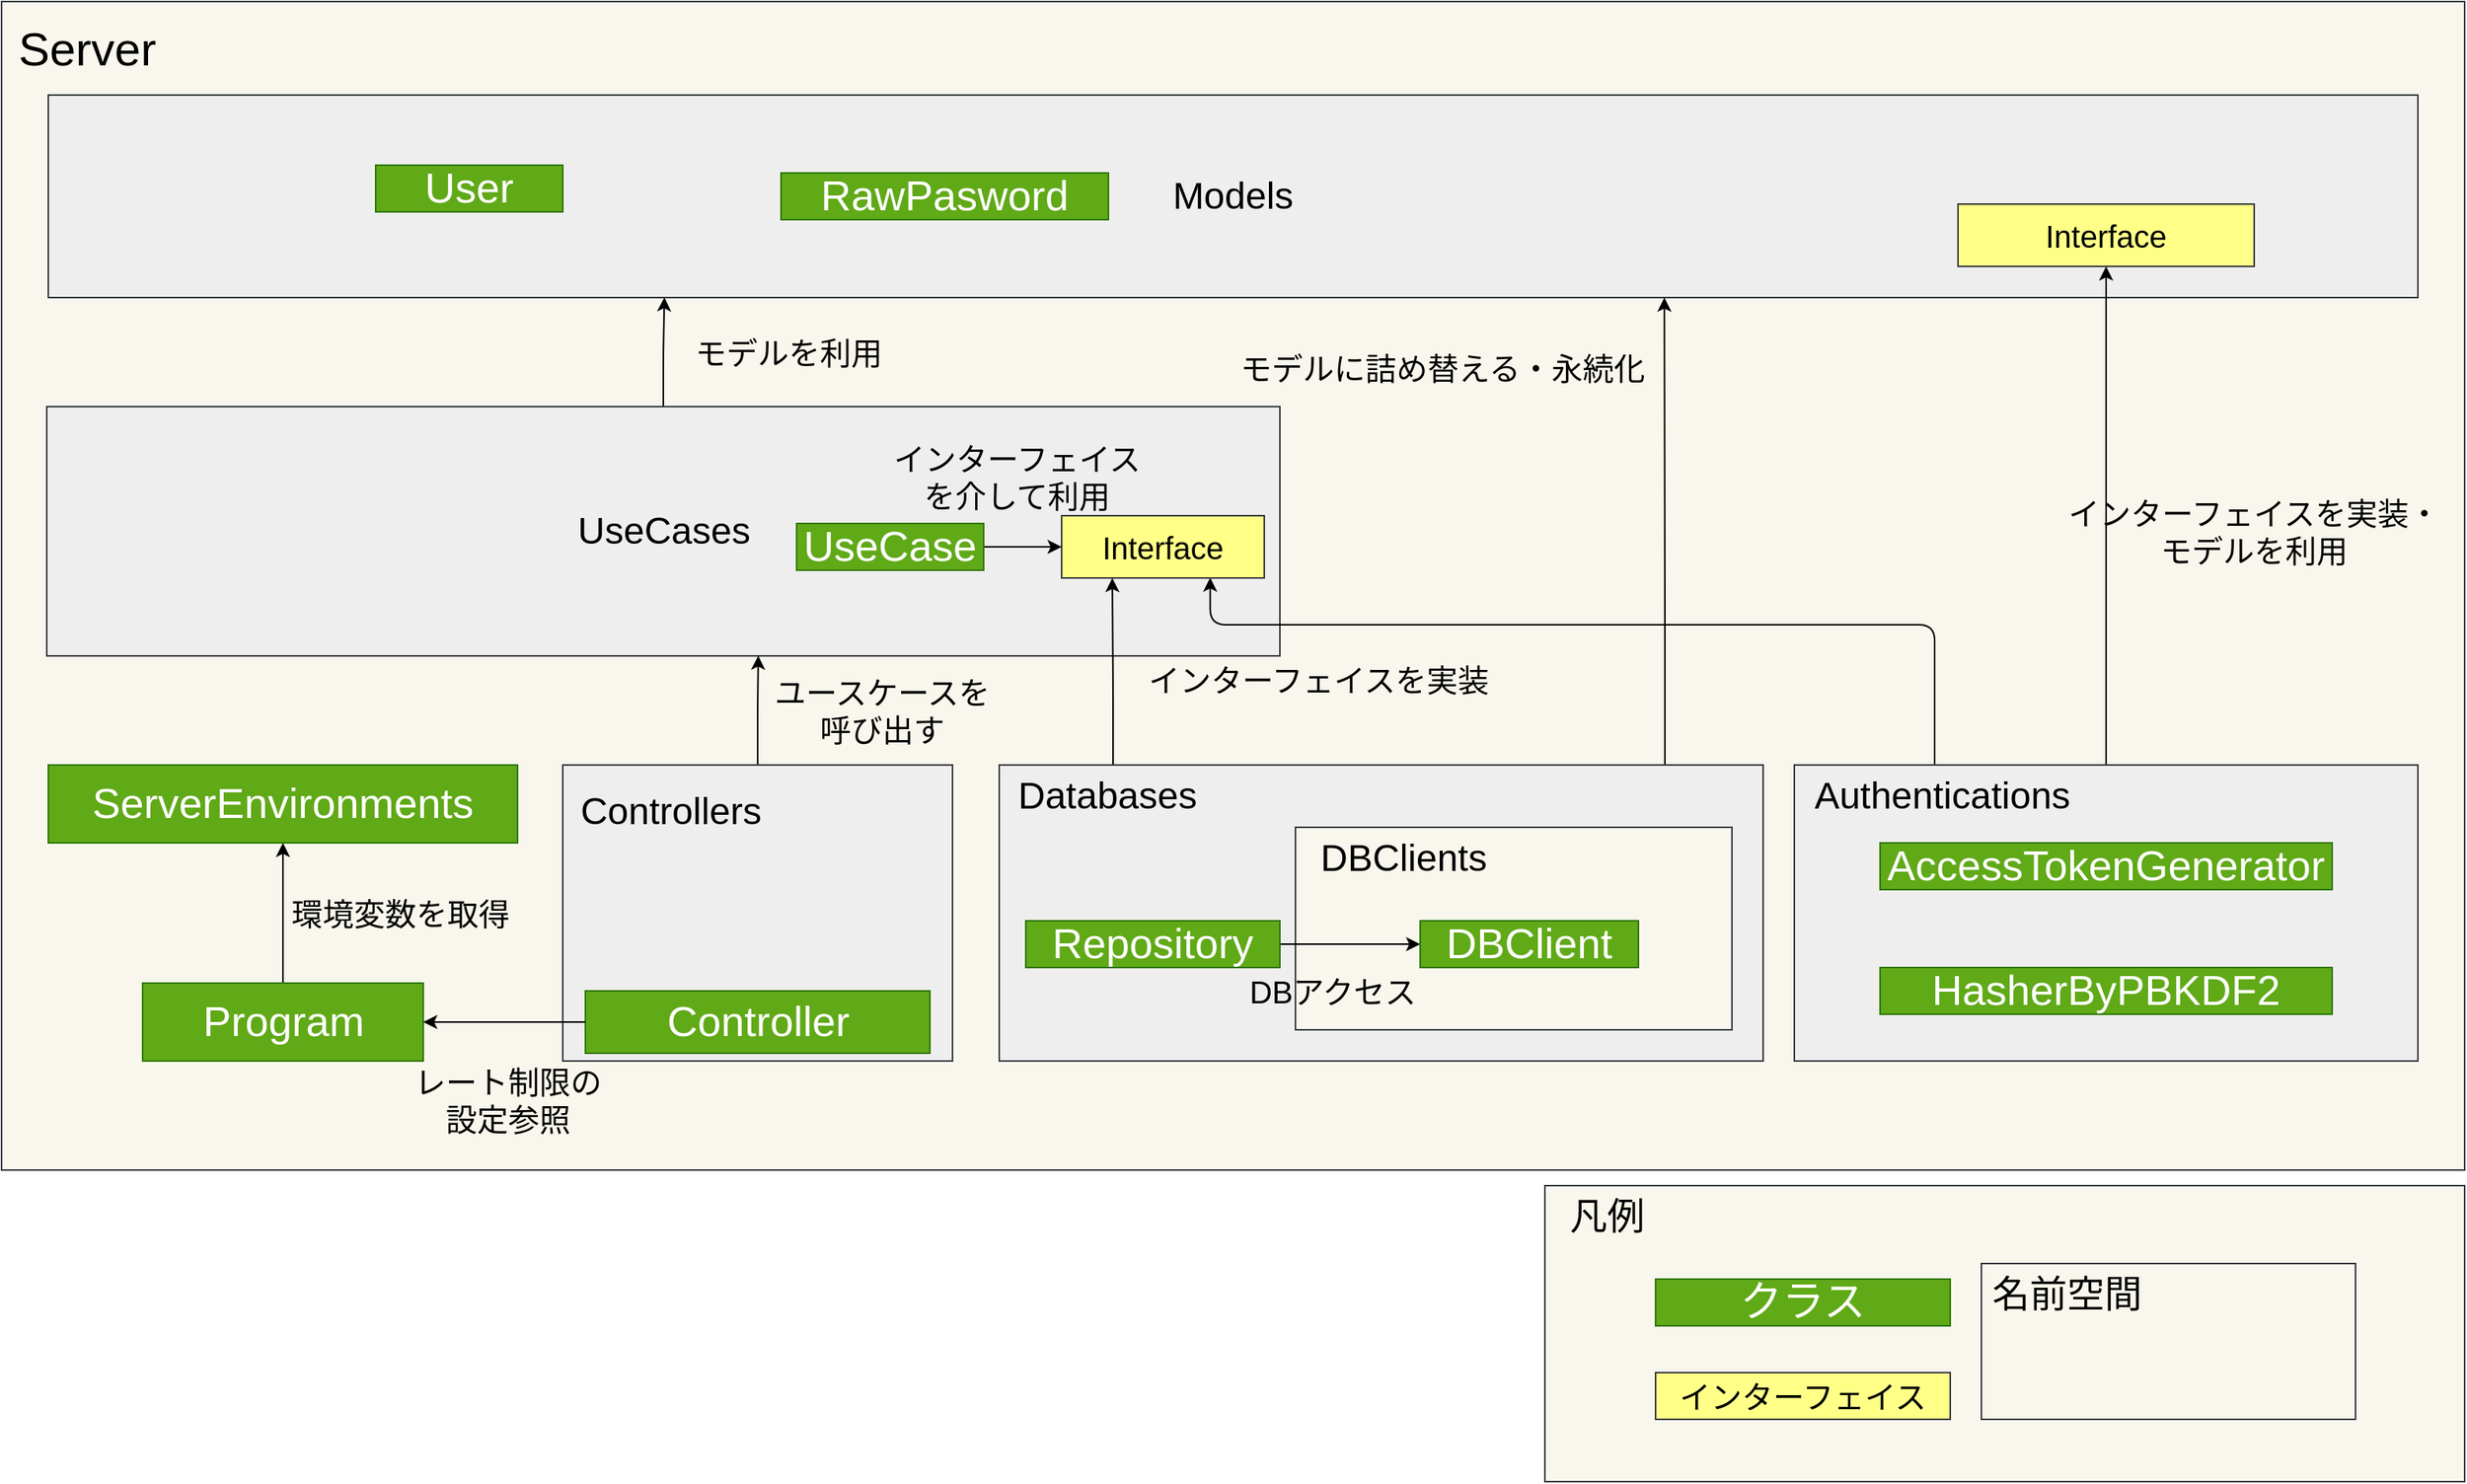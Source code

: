 <mxfile>
    <diagram name="ページ1" id="XbBi8IoRhXnXvYSqXn0m">
        <mxGraphModel dx="2226" dy="1404" grid="1" gridSize="10" guides="1" tooltips="1" connect="1" arrows="1" fold="1" page="1" pageScale="1" pageWidth="827" pageHeight="1169" math="0" shadow="0">
            <root>
                <mxCell id="0"/>
                <mxCell id="1" parent="0"/>
                <mxCell id="kFmo9xL2OZPqrLzDXoUA-1" value="" style="rounded=0;whiteSpace=wrap;html=1;fillColor=#f9f7ed;strokeColor=#36393d;" parent="1" vertex="1">
                    <mxGeometry x="40" y="130" width="1580" height="750" as="geometry"/>
                </mxCell>
                <mxCell id="kFmo9xL2OZPqrLzDXoUA-2" value="&lt;font style=&quot;font-size: 30px;&quot;&gt;Server&lt;/font&gt;" style="text;html=1;align=center;verticalAlign=middle;whiteSpace=wrap;rounded=0;fontSize=20;fontColor=#000000;" parent="1" vertex="1">
                    <mxGeometry x="50" y="140" width="90" height="40" as="geometry"/>
                </mxCell>
                <mxCell id="18" style="edgeStyle=orthogonalEdgeStyle;html=1;entryX=0.26;entryY=0.999;entryDx=0;entryDy=0;strokeColor=#000000;fontSize=27;fontColor=#000000;entryPerimeter=0;" edge="1" parent="1" source="kFmo9xL2OZPqrLzDXoUA-5" target="kFmo9xL2OZPqrLzDXoUA-6">
                    <mxGeometry relative="1" as="geometry"/>
                </mxCell>
                <mxCell id="kFmo9xL2OZPqrLzDXoUA-5" value="" style="rounded=0;whiteSpace=wrap;html=1;fillColor=#eeeeee;strokeColor=#36393d;" parent="1" vertex="1">
                    <mxGeometry x="69" y="390" width="791" height="160" as="geometry"/>
                </mxCell>
                <mxCell id="kFmo9xL2OZPqrLzDXoUA-6" value="" style="rounded=0;whiteSpace=wrap;html=1;fillColor=#eeeeee;strokeColor=#36393d;" parent="1" vertex="1">
                    <mxGeometry x="70" y="190" width="1520" height="130" as="geometry"/>
                </mxCell>
                <mxCell id="kFmo9xL2OZPqrLzDXoUA-7" value="&lt;font style=&quot;font-size: 24px;&quot;&gt;Models&lt;/font&gt;" style="text;html=1;align=center;verticalAlign=middle;whiteSpace=wrap;rounded=0;fontColor=#000000;" parent="1" vertex="1">
                    <mxGeometry x="774.5" y="235" width="110" height="40" as="geometry"/>
                </mxCell>
                <mxCell id="16" style="edgeStyle=orthogonalEdgeStyle;html=1;entryX=0.682;entryY=1;entryDx=0;entryDy=0;strokeColor=#000000;fontSize=27;fontColor=#000000;entryPerimeter=0;" edge="1" parent="1" source="kFmo9xL2OZPqrLzDXoUA-9" target="kFmo9xL2OZPqrLzDXoUA-6">
                    <mxGeometry relative="1" as="geometry">
                        <Array as="points">
                            <mxPoint x="1107" y="540"/>
                            <mxPoint x="1107" y="540"/>
                        </Array>
                    </mxGeometry>
                </mxCell>
                <mxCell id="26" style="edgeStyle=orthogonalEdgeStyle;html=1;entryX=0.25;entryY=1;entryDx=0;entryDy=0;strokeColor=#000000;fontSize=20;fontColor=#000000;movable=1;resizable=1;rotatable=1;deletable=1;editable=1;connectable=1;" edge="1" parent="1" source="kFmo9xL2OZPqrLzDXoUA-9" target="21">
                    <mxGeometry relative="1" as="geometry">
                        <Array as="points">
                            <mxPoint x="753" y="570"/>
                            <mxPoint x="753" y="570"/>
                        </Array>
                    </mxGeometry>
                </mxCell>
                <mxCell id="kFmo9xL2OZPqrLzDXoUA-9" value="" style="rounded=0;whiteSpace=wrap;html=1;fillColor=#eeeeee;strokeColor=#36393d;" parent="1" vertex="1">
                    <mxGeometry x="680" y="620" width="490" height="190" as="geometry"/>
                </mxCell>
                <mxCell id="kFmo9xL2OZPqrLzDXoUA-10" value="UseCases" style="text;html=1;align=center;verticalAlign=middle;whiteSpace=wrap;rounded=0;fontSize=24;fontColor=#000000;" parent="1" vertex="1">
                    <mxGeometry x="404.5" y="450" width="120" height="40" as="geometry"/>
                </mxCell>
                <mxCell id="15" style="edgeStyle=orthogonalEdgeStyle;html=1;strokeColor=#000000;fontSize=27;fontColor=#000000;entryX=0.577;entryY=0.999;entryDx=0;entryDy=0;entryPerimeter=0;" edge="1" parent="1" source="kFmo9xL2OZPqrLzDXoUA-13" target="kFmo9xL2OZPqrLzDXoUA-5">
                    <mxGeometry relative="1" as="geometry">
                        <mxPoint x="524" y="560" as="targetPoint"/>
                    </mxGeometry>
                </mxCell>
                <mxCell id="kFmo9xL2OZPqrLzDXoUA-13" value="" style="rounded=0;whiteSpace=wrap;html=1;fillColor=#eeeeee;strokeColor=#36393d;" parent="1" vertex="1">
                    <mxGeometry x="400" y="620" width="250" height="190" as="geometry"/>
                </mxCell>
                <mxCell id="kFmo9xL2OZPqrLzDXoUA-14" value="Controllers" style="text;html=1;align=center;verticalAlign=middle;whiteSpace=wrap;rounded=0;fontSize=24;fontColor=#000000;" parent="1" vertex="1">
                    <mxGeometry x="400" y="630" width="139" height="40" as="geometry"/>
                </mxCell>
                <mxCell id="kFmo9xL2OZPqrLzDXoUA-18" value="Datab&lt;span style=&quot;background-color: initial;&quot;&gt;ases&lt;/span&gt;" style="text;html=1;align=center;verticalAlign=middle;whiteSpace=wrap;rounded=0;fontSize=24;fontColor=#000000;" parent="1" vertex="1">
                    <mxGeometry x="680" y="620" width="139" height="40" as="geometry"/>
                </mxCell>
                <mxCell id="17" style="edgeStyle=orthogonalEdgeStyle;html=1;strokeColor=#000000;fontSize=27;fontColor=#000000;entryX=0.5;entryY=1;entryDx=0;entryDy=0;" edge="1" parent="1" source="2" target="23">
                    <mxGeometry relative="1" as="geometry">
                        <Array as="points"/>
                    </mxGeometry>
                </mxCell>
                <mxCell id="20" style="edgeStyle=orthogonalEdgeStyle;html=1;strokeColor=#000000;fontSize=27;fontColor=#000000;entryX=0.733;entryY=0.993;entryDx=0;entryDy=0;entryPerimeter=0;" edge="1" parent="1" source="2" target="21">
                    <mxGeometry relative="1" as="geometry">
                        <mxPoint x="820" y="560" as="targetPoint"/>
                        <Array as="points">
                            <mxPoint x="1280" y="530"/>
                            <mxPoint x="815" y="530"/>
                        </Array>
                    </mxGeometry>
                </mxCell>
                <mxCell id="2" value="" style="rounded=0;whiteSpace=wrap;html=1;fillColor=#eeeeee;strokeColor=#36393d;" vertex="1" parent="1">
                    <mxGeometry x="1190" y="620" width="400" height="190" as="geometry"/>
                </mxCell>
                <mxCell id="3" value="" style="rounded=0;whiteSpace=wrap;html=1;fillColor=#f9f7ed;strokeColor=#36393d;" vertex="1" parent="1">
                    <mxGeometry x="870" y="660" width="280" height="130" as="geometry"/>
                </mxCell>
                <mxCell id="4" value="DBClients" style="text;html=1;align=center;verticalAlign=middle;whiteSpace=wrap;rounded=0;fontSize=24;fontColor=#000000;" vertex="1" parent="1">
                    <mxGeometry x="870" y="660" width="139" height="40" as="geometry"/>
                </mxCell>
                <mxCell id="5" value="Authentications" style="text;html=1;align=center;verticalAlign=middle;whiteSpace=wrap;rounded=0;fontSize=24;fontColor=#000000;" vertex="1" parent="1">
                    <mxGeometry x="1190" y="620" width="190" height="40" as="geometry"/>
                </mxCell>
                <mxCell id="9" style="edgeStyle=orthogonalEdgeStyle;html=1;entryX=0.5;entryY=1;entryDx=0;entryDy=0;fontSize=27;strokeColor=#000000;" edge="1" parent="1" source="7" target="8">
                    <mxGeometry relative="1" as="geometry"/>
                </mxCell>
                <mxCell id="7" value="&lt;font style=&quot;font-size: 27px;&quot;&gt;Program&lt;/font&gt;" style="rounded=0;whiteSpace=wrap;html=1;fillColor=#60a917;fontColor=#ffffff;strokeColor=#2D7600;" vertex="1" parent="1">
                    <mxGeometry x="130.5" y="760" width="180" height="50" as="geometry"/>
                </mxCell>
                <mxCell id="8" value="&lt;font style=&quot;font-size: 27px;&quot;&gt;ServerEnvironments&lt;/font&gt;" style="rounded=0;whiteSpace=wrap;html=1;fillColor=#60a917;fontColor=#ffffff;strokeColor=#2D7600;" vertex="1" parent="1">
                    <mxGeometry x="70" y="620" width="301" height="50" as="geometry"/>
                </mxCell>
                <mxCell id="13" style="edgeStyle=none;html=1;entryX=0;entryY=0.5;entryDx=0;entryDy=0;fontSize=27;exitX=1;exitY=0.5;exitDx=0;exitDy=0;strokeColor=#000000;" edge="1" parent="1" source="11" target="12">
                    <mxGeometry relative="1" as="geometry"/>
                </mxCell>
                <mxCell id="11" value="&lt;span style=&quot;font-size: 27px;&quot;&gt;Repository&lt;/span&gt;" style="rounded=0;whiteSpace=wrap;html=1;fillColor=#60a917;fontColor=#ffffff;strokeColor=#2D7600;" vertex="1" parent="1">
                    <mxGeometry x="697" y="720" width="163" height="30" as="geometry"/>
                </mxCell>
                <mxCell id="12" value="&lt;span style=&quot;font-size: 27px;&quot;&gt;DBClient&lt;/span&gt;" style="rounded=0;whiteSpace=wrap;html=1;fillColor=#60a917;fontColor=#ffffff;strokeColor=#2D7600;" vertex="1" parent="1">
                    <mxGeometry x="950" y="720" width="140" height="30" as="geometry"/>
                </mxCell>
                <mxCell id="21" value="&lt;span style=&quot;font-size: 20px;&quot;&gt;Interface&lt;br style=&quot;font-size: 20px;&quot;&gt;&lt;/span&gt;" style="rounded=0;whiteSpace=wrap;html=1;fillColor=#ffff88;strokeColor=#36393d;fontColor=#000000;fontSize=20;" vertex="1" parent="1">
                    <mxGeometry x="720" y="460" width="130" height="40" as="geometry"/>
                </mxCell>
                <mxCell id="23" value="&lt;span style=&quot;font-size: 20px;&quot;&gt;Interface&lt;br style=&quot;font-size: 20px;&quot;&gt;&lt;/span&gt;" style="rounded=0;whiteSpace=wrap;html=1;fillColor=#ffff88;strokeColor=#36393d;fontColor=#000000;fontSize=20;" vertex="1" parent="1">
                    <mxGeometry x="1295" y="260" width="190" height="40" as="geometry"/>
                </mxCell>
                <mxCell id="25" style="edgeStyle=orthogonalEdgeStyle;html=1;entryX=0;entryY=0.5;entryDx=0;entryDy=0;strokeColor=#000000;fontSize=20;fontColor=#000000;" edge="1" parent="1" source="24" target="21">
                    <mxGeometry relative="1" as="geometry"/>
                </mxCell>
                <mxCell id="24" value="&lt;font style=&quot;font-size: 27px;&quot;&gt;UseCase&lt;/font&gt;" style="rounded=0;whiteSpace=wrap;html=1;fillColor=#60a917;fontColor=#ffffff;strokeColor=#2D7600;" vertex="1" parent="1">
                    <mxGeometry x="550" y="465" width="120" height="30" as="geometry"/>
                </mxCell>
                <mxCell id="27" value="&lt;span style=&quot;font-size: 27px;&quot;&gt;AccessTokenGenerator&lt;/span&gt;" style="rounded=0;whiteSpace=wrap;html=1;fillColor=#60a917;fontColor=#ffffff;strokeColor=#2D7600;" vertex="1" parent="1">
                    <mxGeometry x="1245" y="670" width="290" height="30" as="geometry"/>
                </mxCell>
                <mxCell id="28" value="&lt;span style=&quot;font-size: 27px;&quot;&gt;HasherByPBKDF2&lt;/span&gt;" style="rounded=0;whiteSpace=wrap;html=1;fillColor=#60a917;fontColor=#ffffff;strokeColor=#2D7600;" vertex="1" parent="1">
                    <mxGeometry x="1245" y="750" width="290" height="30" as="geometry"/>
                </mxCell>
                <mxCell id="29" value="&lt;font style=&quot;font-size: 27px;&quot;&gt;User&lt;/font&gt;" style="rounded=0;whiteSpace=wrap;html=1;fillColor=#60a917;fontColor=#ffffff;strokeColor=#2D7600;" vertex="1" parent="1">
                    <mxGeometry x="280" y="235" width="120" height="30" as="geometry"/>
                </mxCell>
                <mxCell id="30" value="&lt;font style=&quot;font-size: 27px;&quot;&gt;RawPasword&lt;/font&gt;" style="rounded=0;whiteSpace=wrap;html=1;fillColor=#60a917;fontColor=#ffffff;strokeColor=#2D7600;" vertex="1" parent="1">
                    <mxGeometry x="540" y="240" width="210" height="30" as="geometry"/>
                </mxCell>
                <mxCell id="31" value="&lt;font style=&quot;font-size: 27px;&quot;&gt;Controller&lt;/font&gt;" style="rounded=0;whiteSpace=wrap;html=1;fillColor=#60a917;fontColor=#ffffff;strokeColor=#2D7600;" vertex="1" parent="1">
                    <mxGeometry x="414.5" y="765" width="221" height="40" as="geometry"/>
                </mxCell>
                <mxCell id="10" style="edgeStyle=orthogonalEdgeStyle;html=1;entryX=1;entryY=0.5;entryDx=0;entryDy=0;fontSize=27;strokeColor=#000000;exitX=0;exitY=0.5;exitDx=0;exitDy=0;" edge="1" parent="1" source="31" target="7">
                    <mxGeometry relative="1" as="geometry"/>
                </mxCell>
                <mxCell id="32" value="モデルを利用" style="text;html=1;strokeColor=none;fillColor=none;align=center;verticalAlign=middle;whiteSpace=wrap;rounded=0;fontSize=20;fontColor=#000000;" vertex="1" parent="1">
                    <mxGeometry x="470" y="340" width="150" height="30" as="geometry"/>
                </mxCell>
                <mxCell id="33" value="ユースケースを呼び出す" style="text;html=1;strokeColor=none;fillColor=none;align=center;verticalAlign=middle;whiteSpace=wrap;rounded=0;fontSize=20;fontColor=#000000;" vertex="1" parent="1">
                    <mxGeometry x="530" y="570" width="150" height="30" as="geometry"/>
                </mxCell>
                <mxCell id="34" value="環境変数を取得" style="text;html=1;strokeColor=none;fillColor=none;align=center;verticalAlign=middle;whiteSpace=wrap;rounded=0;fontSize=20;fontColor=#000000;" vertex="1" parent="1">
                    <mxGeometry x="221" y="700" width="150" height="30" as="geometry"/>
                </mxCell>
                <mxCell id="35" value="レート制限の&lt;br&gt;設定参照" style="text;html=1;strokeColor=none;fillColor=none;align=center;verticalAlign=middle;whiteSpace=wrap;rounded=0;fontSize=20;fontColor=#000000;" vertex="1" parent="1">
                    <mxGeometry x="290" y="820" width="150" height="30" as="geometry"/>
                </mxCell>
                <mxCell id="36" value="DBアクセス" style="text;html=1;strokeColor=none;fillColor=none;align=center;verticalAlign=middle;whiteSpace=wrap;rounded=0;fontSize=20;fontColor=#000000;" vertex="1" parent="1">
                    <mxGeometry x="819" y="750" width="150" height="30" as="geometry"/>
                </mxCell>
                <mxCell id="37" value="モデルに詰め替える・永続化" style="text;html=1;strokeColor=none;fillColor=none;align=center;verticalAlign=middle;whiteSpace=wrap;rounded=0;fontSize=20;fontColor=#000000;" vertex="1" parent="1">
                    <mxGeometry x="827" y="340" width="275" height="50" as="geometry"/>
                </mxCell>
                <mxCell id="39" value="インターフェイスを実装・&lt;br&gt;モデルを利用" style="text;html=1;strokeColor=none;fillColor=none;align=center;verticalAlign=middle;whiteSpace=wrap;rounded=0;fontSize=20;fontColor=#000000;" vertex="1" parent="1">
                    <mxGeometry x="1360" y="445" width="250" height="50" as="geometry"/>
                </mxCell>
                <mxCell id="40" value="インターフェイスを実装" style="text;html=1;strokeColor=none;fillColor=none;align=center;verticalAlign=middle;whiteSpace=wrap;rounded=0;fontSize=20;fontColor=#000000;" vertex="1" parent="1">
                    <mxGeometry x="750" y="550" width="270" height="30" as="geometry"/>
                </mxCell>
                <mxCell id="42" value="" style="rounded=0;whiteSpace=wrap;html=1;fillColor=#f9f7ed;strokeColor=#36393d;" vertex="1" parent="1">
                    <mxGeometry x="1030" y="890" width="590" height="190" as="geometry"/>
                </mxCell>
                <mxCell id="43" value="凡例" style="text;html=1;align=center;verticalAlign=middle;whiteSpace=wrap;rounded=0;fontSize=24;fontColor=#000000;" vertex="1" parent="1">
                    <mxGeometry x="1030" y="890" width="80" height="40" as="geometry"/>
                </mxCell>
                <mxCell id="44" value="&lt;span style=&quot;font-size: 27px;&quot;&gt;クラス&lt;/span&gt;" style="rounded=0;whiteSpace=wrap;html=1;fillColor=#60a917;fontColor=#ffffff;strokeColor=#2D7600;" vertex="1" parent="1">
                    <mxGeometry x="1101" y="950" width="189" height="30" as="geometry"/>
                </mxCell>
                <mxCell id="45" value="&lt;span style=&quot;font-size: 20px;&quot;&gt;インターフェイス&lt;br style=&quot;font-size: 20px;&quot;&gt;&lt;/span&gt;" style="rounded=0;whiteSpace=wrap;html=1;fillColor=#ffff88;strokeColor=#36393d;fontColor=#000000;fontSize=20;" vertex="1" parent="1">
                    <mxGeometry x="1101" y="1010" width="189" height="30" as="geometry"/>
                </mxCell>
                <mxCell id="46" value="" style="rounded=0;whiteSpace=wrap;html=1;fillColor=#f9f7ed;strokeColor=#36393d;" vertex="1" parent="1">
                    <mxGeometry x="1310" y="940" width="240" height="100" as="geometry"/>
                </mxCell>
                <mxCell id="47" value="名前空間" style="text;html=1;align=center;verticalAlign=middle;whiteSpace=wrap;rounded=0;fontSize=24;fontColor=#000000;" vertex="1" parent="1">
                    <mxGeometry x="1310" y="940" width="110" height="40" as="geometry"/>
                </mxCell>
                <mxCell id="48" value="インターフェイス&lt;br&gt;を介して利用" style="text;html=1;strokeColor=none;fillColor=none;align=center;verticalAlign=middle;whiteSpace=wrap;rounded=0;fontSize=20;fontColor=#000000;" vertex="1" parent="1">
                    <mxGeometry x="539" y="410" width="305" height="50" as="geometry"/>
                </mxCell>
            </root>
        </mxGraphModel>
    </diagram>
</mxfile>